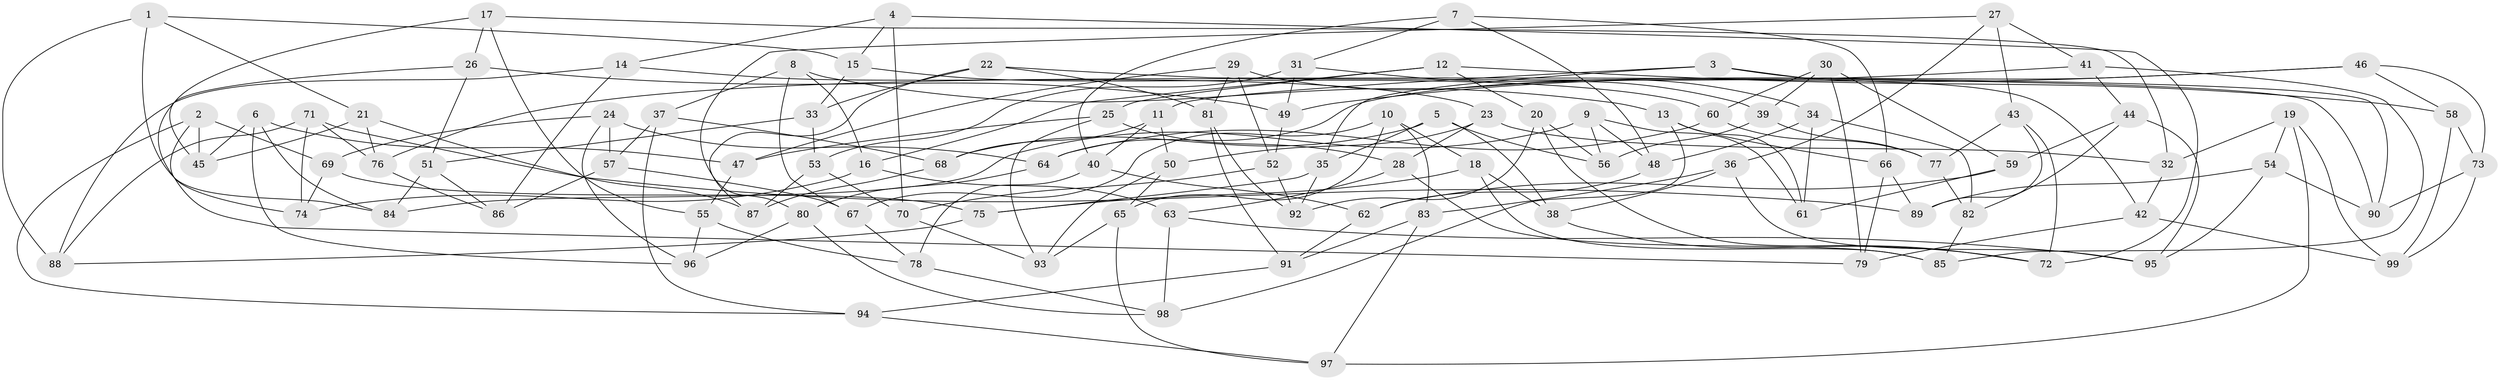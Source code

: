 // Generated by graph-tools (version 1.1) at 2025/57/03/09/25 04:57:44]
// undirected, 99 vertices, 198 edges
graph export_dot {
graph [start="1"]
  node [color=gray90,style=filled];
  1;
  2;
  3;
  4;
  5;
  6;
  7;
  8;
  9;
  10;
  11;
  12;
  13;
  14;
  15;
  16;
  17;
  18;
  19;
  20;
  21;
  22;
  23;
  24;
  25;
  26;
  27;
  28;
  29;
  30;
  31;
  32;
  33;
  34;
  35;
  36;
  37;
  38;
  39;
  40;
  41;
  42;
  43;
  44;
  45;
  46;
  47;
  48;
  49;
  50;
  51;
  52;
  53;
  54;
  55;
  56;
  57;
  58;
  59;
  60;
  61;
  62;
  63;
  64;
  65;
  66;
  67;
  68;
  69;
  70;
  71;
  72;
  73;
  74;
  75;
  76;
  77;
  78;
  79;
  80;
  81;
  82;
  83;
  84;
  85;
  86;
  87;
  88;
  89;
  90;
  91;
  92;
  93;
  94;
  95;
  96;
  97;
  98;
  99;
  1 -- 21;
  1 -- 88;
  1 -- 15;
  1 -- 84;
  2 -- 94;
  2 -- 79;
  2 -- 69;
  2 -- 45;
  3 -- 90;
  3 -- 35;
  3 -- 42;
  3 -- 11;
  4 -- 72;
  4 -- 15;
  4 -- 70;
  4 -- 14;
  5 -- 68;
  5 -- 38;
  5 -- 35;
  5 -- 56;
  6 -- 47;
  6 -- 84;
  6 -- 96;
  6 -- 45;
  7 -- 40;
  7 -- 66;
  7 -- 31;
  7 -- 48;
  8 -- 37;
  8 -- 67;
  8 -- 13;
  8 -- 16;
  9 -- 84;
  9 -- 48;
  9 -- 61;
  9 -- 56;
  10 -- 67;
  10 -- 83;
  10 -- 18;
  10 -- 65;
  11 -- 40;
  11 -- 50;
  11 -- 68;
  12 -- 20;
  12 -- 25;
  12 -- 16;
  12 -- 58;
  13 -- 66;
  13 -- 61;
  13 -- 98;
  14 -- 86;
  14 -- 23;
  14 -- 88;
  15 -- 60;
  15 -- 33;
  16 -- 63;
  16 -- 74;
  17 -- 45;
  17 -- 26;
  17 -- 32;
  17 -- 55;
  18 -- 75;
  18 -- 85;
  18 -- 38;
  19 -- 97;
  19 -- 54;
  19 -- 99;
  19 -- 32;
  20 -- 92;
  20 -- 72;
  20 -- 56;
  21 -- 45;
  21 -- 76;
  21 -- 87;
  22 -- 33;
  22 -- 81;
  22 -- 87;
  22 -- 90;
  23 -- 32;
  23 -- 28;
  23 -- 50;
  24 -- 64;
  24 -- 57;
  24 -- 69;
  24 -- 96;
  25 -- 93;
  25 -- 28;
  25 -- 47;
  26 -- 74;
  26 -- 49;
  26 -- 51;
  27 -- 80;
  27 -- 41;
  27 -- 36;
  27 -- 43;
  28 -- 63;
  28 -- 85;
  29 -- 39;
  29 -- 52;
  29 -- 81;
  29 -- 47;
  30 -- 60;
  30 -- 79;
  30 -- 59;
  30 -- 39;
  31 -- 49;
  31 -- 34;
  31 -- 53;
  32 -- 42;
  33 -- 53;
  33 -- 51;
  34 -- 48;
  34 -- 61;
  34 -- 82;
  35 -- 92;
  35 -- 75;
  36 -- 38;
  36 -- 83;
  36 -- 95;
  37 -- 68;
  37 -- 94;
  37 -- 57;
  38 -- 72;
  39 -- 56;
  39 -- 77;
  40 -- 78;
  40 -- 62;
  41 -- 44;
  41 -- 85;
  41 -- 76;
  42 -- 79;
  42 -- 99;
  43 -- 89;
  43 -- 72;
  43 -- 77;
  44 -- 82;
  44 -- 59;
  44 -- 95;
  46 -- 49;
  46 -- 73;
  46 -- 64;
  46 -- 58;
  47 -- 55;
  48 -- 62;
  49 -- 52;
  50 -- 65;
  50 -- 93;
  51 -- 86;
  51 -- 84;
  52 -- 70;
  52 -- 92;
  53 -- 87;
  53 -- 70;
  54 -- 89;
  54 -- 90;
  54 -- 95;
  55 -- 96;
  55 -- 78;
  57 -- 86;
  57 -- 67;
  58 -- 99;
  58 -- 73;
  59 -- 62;
  59 -- 61;
  60 -- 64;
  60 -- 77;
  62 -- 91;
  63 -- 95;
  63 -- 98;
  64 -- 80;
  65 -- 97;
  65 -- 93;
  66 -- 79;
  66 -- 89;
  67 -- 78;
  68 -- 87;
  69 -- 74;
  69 -- 75;
  70 -- 93;
  71 -- 88;
  71 -- 89;
  71 -- 74;
  71 -- 76;
  73 -- 99;
  73 -- 90;
  75 -- 88;
  76 -- 86;
  77 -- 82;
  78 -- 98;
  80 -- 98;
  80 -- 96;
  81 -- 91;
  81 -- 92;
  82 -- 85;
  83 -- 91;
  83 -- 97;
  91 -- 94;
  94 -- 97;
}
